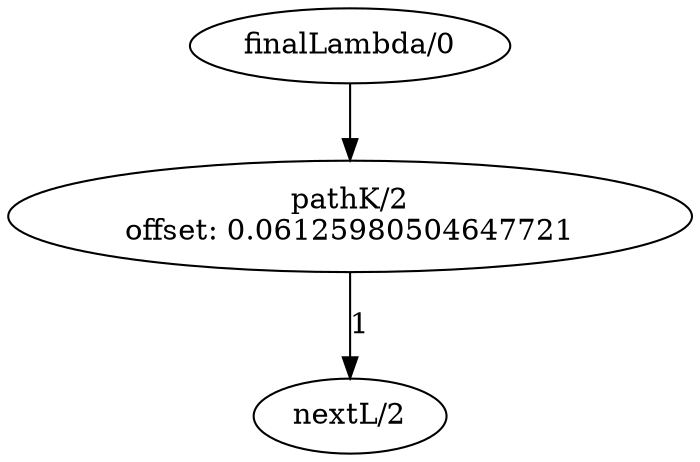 digraph G {
"finalLambda/0" -> "pathK/2
offset: 0.06125980504647721";
"pathK/2
offset: 0.06125980504647721" -> "nextL/2" [ label = "1" ];
}
